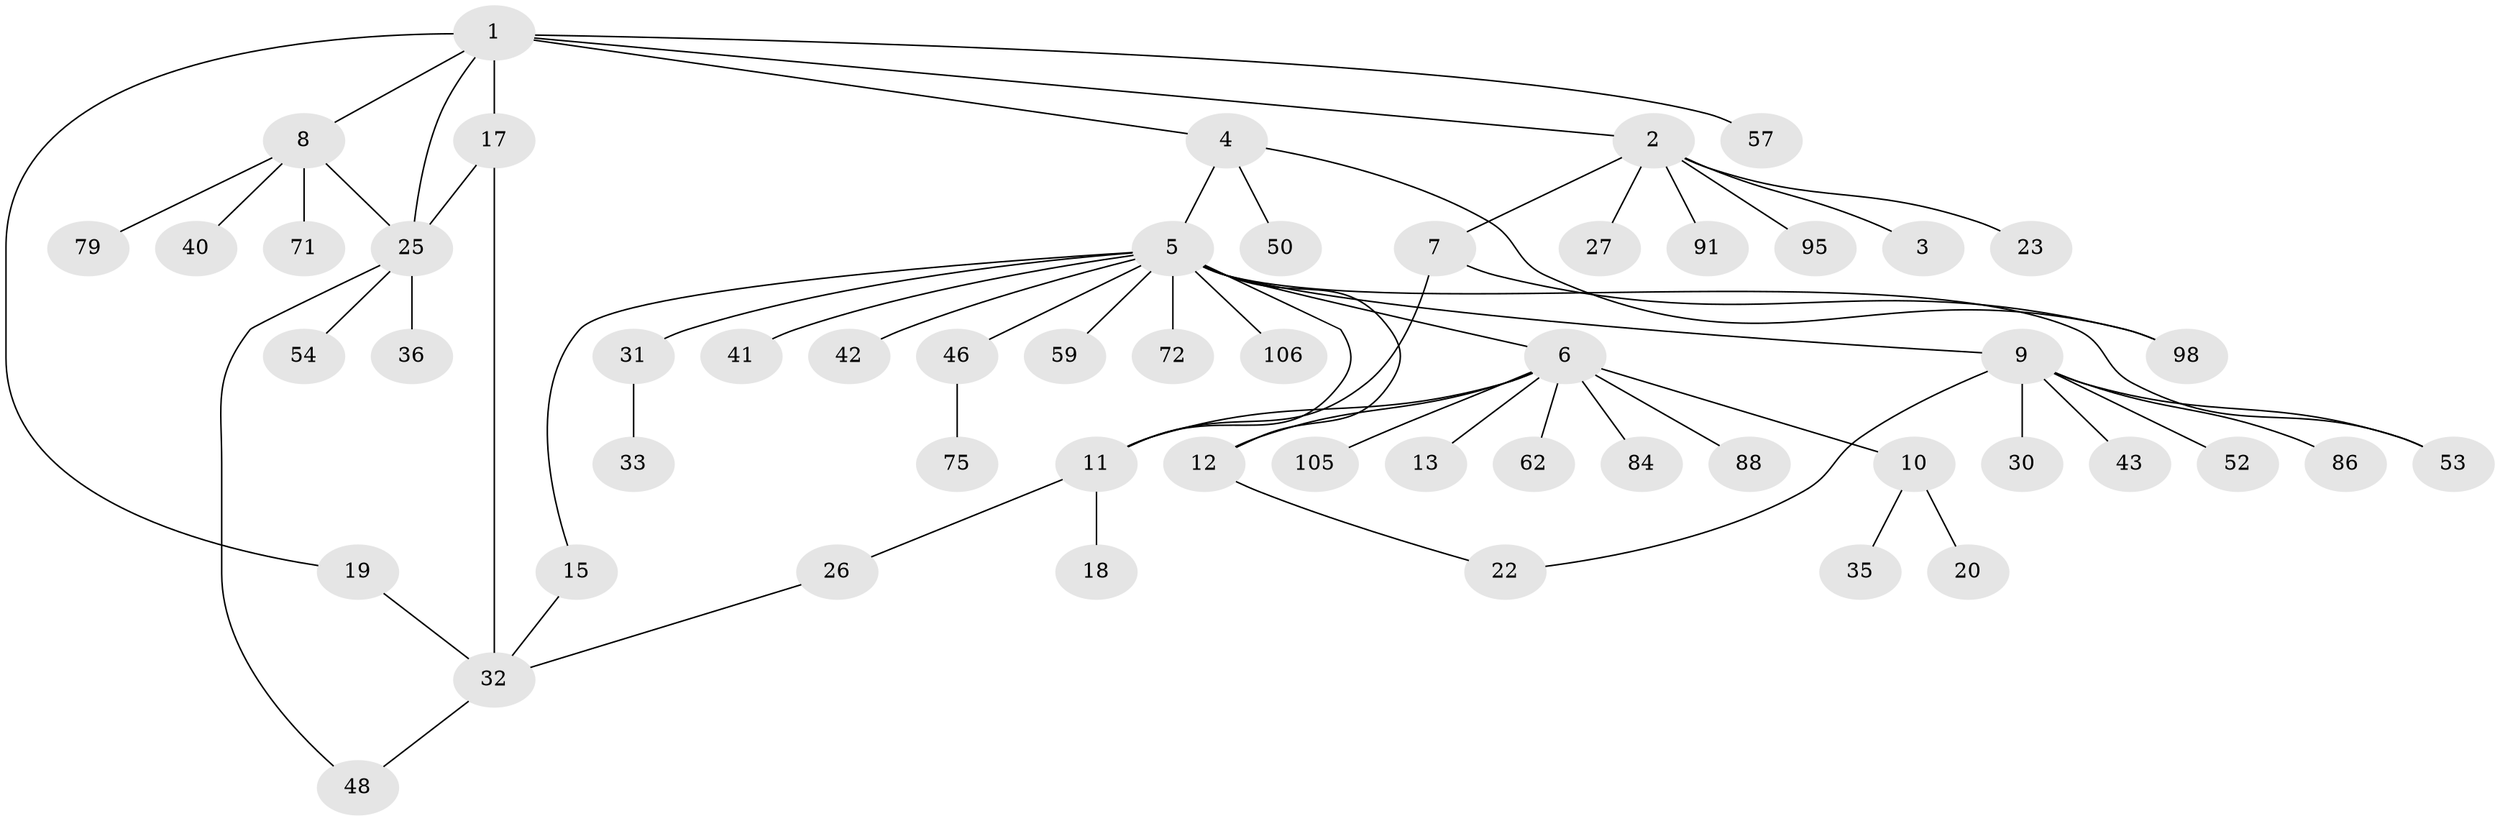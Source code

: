 // original degree distribution, {11: 0.018518518518518517, 7: 0.018518518518518517, 1: 0.6296296296296297, 4: 0.06481481481481481, 14: 0.009259259259259259, 9: 0.009259259259259259, 3: 0.05555555555555555, 5: 0.027777777777777776, 10: 0.009259259259259259, 2: 0.1388888888888889, 6: 0.018518518518518517}
// Generated by graph-tools (version 1.1) at 2025/14/03/09/25 04:14:27]
// undirected, 54 vertices, 65 edges
graph export_dot {
graph [start="1"]
  node [color=gray90,style=filled];
  1 [super="+14+34+64+73+89"];
  2;
  3;
  4;
  5;
  6;
  7;
  8 [super="+77+21"];
  9 [super="+16"];
  10 [super="+39+101"];
  11 [super="+37+92+69+100+65+47"];
  12 [super="+28+49"];
  13;
  15;
  17;
  18;
  19;
  20;
  22 [super="+45+93+80"];
  23;
  25 [super="+96+29"];
  26 [super="+90+108"];
  27 [super="+76"];
  30;
  31 [super="+58"];
  32 [super="+60+61+81+97+103+99+38"];
  33;
  35;
  36;
  40;
  41;
  42;
  43;
  46;
  48;
  50;
  52;
  53 [super="+104+68"];
  54;
  57;
  59;
  62;
  71;
  72;
  75;
  79;
  84;
  86;
  88;
  91;
  95;
  98;
  105;
  106;
  1 -- 2;
  1 -- 4;
  1 -- 8;
  1 -- 17;
  1 -- 57;
  1 -- 25;
  1 -- 19;
  2 -- 3;
  2 -- 7;
  2 -- 23;
  2 -- 27;
  2 -- 91;
  2 -- 95;
  4 -- 5;
  4 -- 50;
  4 -- 98;
  5 -- 6;
  5 -- 9;
  5 -- 11;
  5 -- 12;
  5 -- 15;
  5 -- 31;
  5 -- 41;
  5 -- 42;
  5 -- 46;
  5 -- 53;
  5 -- 59;
  5 -- 72;
  5 -- 106;
  6 -- 10;
  6 -- 11;
  6 -- 13;
  6 -- 62;
  6 -- 84;
  6 -- 88;
  6 -- 105;
  6 -- 12;
  7 -- 98;
  7 -- 11;
  8 -- 40;
  8 -- 25;
  8 -- 71;
  8 -- 79;
  9 -- 43;
  9 -- 86;
  9 -- 52;
  9 -- 53;
  9 -- 30;
  9 -- 22;
  10 -- 20;
  10 -- 35;
  11 -- 18;
  11 -- 26;
  12 -- 22;
  15 -- 32;
  17 -- 32;
  17 -- 25;
  19 -- 32;
  25 -- 36;
  25 -- 48;
  25 -- 54 [weight=2];
  26 -- 32;
  31 -- 33;
  32 -- 48;
  46 -- 75;
}
